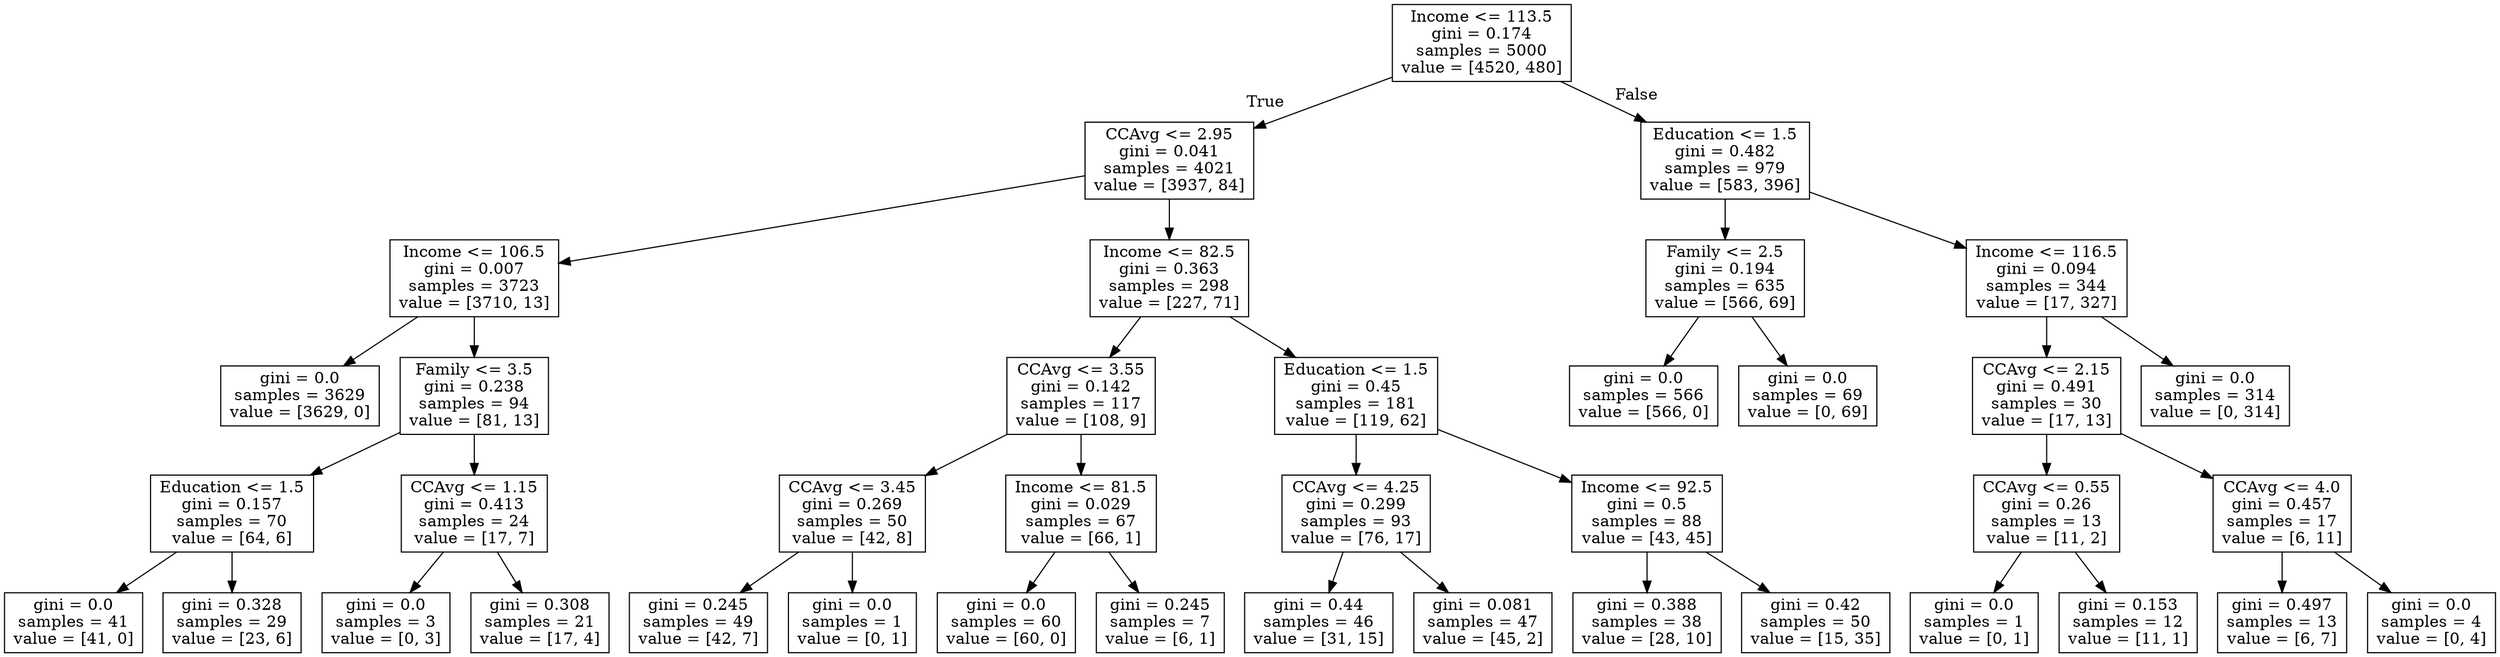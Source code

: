 digraph Tree {
node [shape=box] ;
0 [label="Income <= 113.5\ngini = 0.174\nsamples = 5000\nvalue = [4520, 480]"] ;
1 [label="CCAvg <= 2.95\ngini = 0.041\nsamples = 4021\nvalue = [3937, 84]"] ;
0 -> 1 [labeldistance=2.5, labelangle=45, headlabel="True"] ;
2 [label="Income <= 106.5\ngini = 0.007\nsamples = 3723\nvalue = [3710, 13]"] ;
1 -> 2 ;
3 [label="gini = 0.0\nsamples = 3629\nvalue = [3629, 0]"] ;
2 -> 3 ;
4 [label="Family <= 3.5\ngini = 0.238\nsamples = 94\nvalue = [81, 13]"] ;
2 -> 4 ;
5 [label="Education <= 1.5\ngini = 0.157\nsamples = 70\nvalue = [64, 6]"] ;
4 -> 5 ;
6 [label="gini = 0.0\nsamples = 41\nvalue = [41, 0]"] ;
5 -> 6 ;
7 [label="gini = 0.328\nsamples = 29\nvalue = [23, 6]"] ;
5 -> 7 ;
8 [label="CCAvg <= 1.15\ngini = 0.413\nsamples = 24\nvalue = [17, 7]"] ;
4 -> 8 ;
9 [label="gini = 0.0\nsamples = 3\nvalue = [0, 3]"] ;
8 -> 9 ;
10 [label="gini = 0.308\nsamples = 21\nvalue = [17, 4]"] ;
8 -> 10 ;
11 [label="Income <= 82.5\ngini = 0.363\nsamples = 298\nvalue = [227, 71]"] ;
1 -> 11 ;
12 [label="CCAvg <= 3.55\ngini = 0.142\nsamples = 117\nvalue = [108, 9]"] ;
11 -> 12 ;
13 [label="CCAvg <= 3.45\ngini = 0.269\nsamples = 50\nvalue = [42, 8]"] ;
12 -> 13 ;
14 [label="gini = 0.245\nsamples = 49\nvalue = [42, 7]"] ;
13 -> 14 ;
15 [label="gini = 0.0\nsamples = 1\nvalue = [0, 1]"] ;
13 -> 15 ;
16 [label="Income <= 81.5\ngini = 0.029\nsamples = 67\nvalue = [66, 1]"] ;
12 -> 16 ;
17 [label="gini = 0.0\nsamples = 60\nvalue = [60, 0]"] ;
16 -> 17 ;
18 [label="gini = 0.245\nsamples = 7\nvalue = [6, 1]"] ;
16 -> 18 ;
19 [label="Education <= 1.5\ngini = 0.45\nsamples = 181\nvalue = [119, 62]"] ;
11 -> 19 ;
20 [label="CCAvg <= 4.25\ngini = 0.299\nsamples = 93\nvalue = [76, 17]"] ;
19 -> 20 ;
21 [label="gini = 0.44\nsamples = 46\nvalue = [31, 15]"] ;
20 -> 21 ;
22 [label="gini = 0.081\nsamples = 47\nvalue = [45, 2]"] ;
20 -> 22 ;
23 [label="Income <= 92.5\ngini = 0.5\nsamples = 88\nvalue = [43, 45]"] ;
19 -> 23 ;
24 [label="gini = 0.388\nsamples = 38\nvalue = [28, 10]"] ;
23 -> 24 ;
25 [label="gini = 0.42\nsamples = 50\nvalue = [15, 35]"] ;
23 -> 25 ;
26 [label="Education <= 1.5\ngini = 0.482\nsamples = 979\nvalue = [583, 396]"] ;
0 -> 26 [labeldistance=2.5, labelangle=-45, headlabel="False"] ;
27 [label="Family <= 2.5\ngini = 0.194\nsamples = 635\nvalue = [566, 69]"] ;
26 -> 27 ;
28 [label="gini = 0.0\nsamples = 566\nvalue = [566, 0]"] ;
27 -> 28 ;
29 [label="gini = 0.0\nsamples = 69\nvalue = [0, 69]"] ;
27 -> 29 ;
30 [label="Income <= 116.5\ngini = 0.094\nsamples = 344\nvalue = [17, 327]"] ;
26 -> 30 ;
31 [label="CCAvg <= 2.15\ngini = 0.491\nsamples = 30\nvalue = [17, 13]"] ;
30 -> 31 ;
32 [label="CCAvg <= 0.55\ngini = 0.26\nsamples = 13\nvalue = [11, 2]"] ;
31 -> 32 ;
33 [label="gini = 0.0\nsamples = 1\nvalue = [0, 1]"] ;
32 -> 33 ;
34 [label="gini = 0.153\nsamples = 12\nvalue = [11, 1]"] ;
32 -> 34 ;
35 [label="CCAvg <= 4.0\ngini = 0.457\nsamples = 17\nvalue = [6, 11]"] ;
31 -> 35 ;
36 [label="gini = 0.497\nsamples = 13\nvalue = [6, 7]"] ;
35 -> 36 ;
37 [label="gini = 0.0\nsamples = 4\nvalue = [0, 4]"] ;
35 -> 37 ;
38 [label="gini = 0.0\nsamples = 314\nvalue = [0, 314]"] ;
30 -> 38 ;
}
